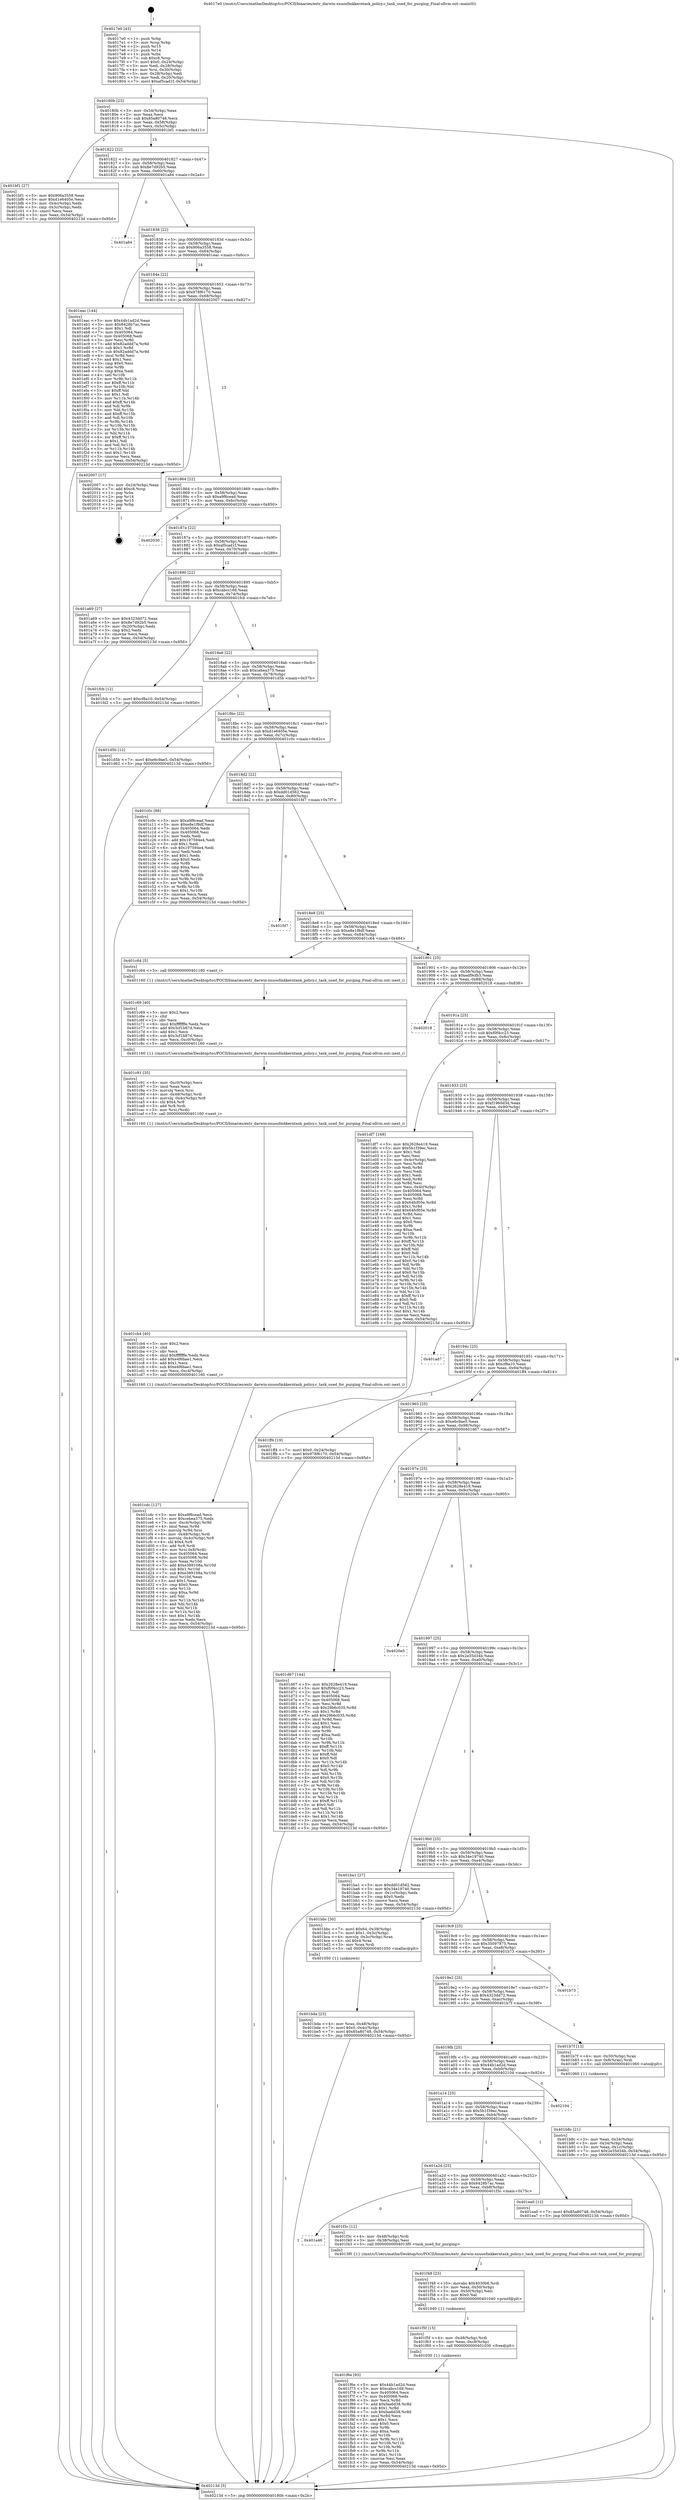 digraph "0x4017e0" {
  label = "0x4017e0 (/mnt/c/Users/mathe/Desktop/tcc/POCII/binaries/extr_darwin-xnuosfmkkerntask_policy.c_task_used_for_purging_Final-ollvm.out::main(0))"
  labelloc = "t"
  node[shape=record]

  Entry [label="",width=0.3,height=0.3,shape=circle,fillcolor=black,style=filled]
  "0x40180b" [label="{
     0x40180b [23]\l
     | [instrs]\l
     &nbsp;&nbsp;0x40180b \<+3\>: mov -0x54(%rbp),%eax\l
     &nbsp;&nbsp;0x40180e \<+2\>: mov %eax,%ecx\l
     &nbsp;&nbsp;0x401810 \<+6\>: sub $0x85a80748,%ecx\l
     &nbsp;&nbsp;0x401816 \<+3\>: mov %eax,-0x58(%rbp)\l
     &nbsp;&nbsp;0x401819 \<+3\>: mov %ecx,-0x5c(%rbp)\l
     &nbsp;&nbsp;0x40181c \<+6\>: je 0000000000401bf1 \<main+0x411\>\l
  }"]
  "0x401bf1" [label="{
     0x401bf1 [27]\l
     | [instrs]\l
     &nbsp;&nbsp;0x401bf1 \<+5\>: mov $0x906a3558,%eax\l
     &nbsp;&nbsp;0x401bf6 \<+5\>: mov $0xd1e6405e,%ecx\l
     &nbsp;&nbsp;0x401bfb \<+3\>: mov -0x4c(%rbp),%edx\l
     &nbsp;&nbsp;0x401bfe \<+3\>: cmp -0x3c(%rbp),%edx\l
     &nbsp;&nbsp;0x401c01 \<+3\>: cmovl %ecx,%eax\l
     &nbsp;&nbsp;0x401c04 \<+3\>: mov %eax,-0x54(%rbp)\l
     &nbsp;&nbsp;0x401c07 \<+5\>: jmp 000000000040213d \<main+0x95d\>\l
  }"]
  "0x401822" [label="{
     0x401822 [22]\l
     | [instrs]\l
     &nbsp;&nbsp;0x401822 \<+5\>: jmp 0000000000401827 \<main+0x47\>\l
     &nbsp;&nbsp;0x401827 \<+3\>: mov -0x58(%rbp),%eax\l
     &nbsp;&nbsp;0x40182a \<+5\>: sub $0x8e7d92b5,%eax\l
     &nbsp;&nbsp;0x40182f \<+3\>: mov %eax,-0x60(%rbp)\l
     &nbsp;&nbsp;0x401832 \<+6\>: je 0000000000401a84 \<main+0x2a4\>\l
  }"]
  Exit [label="",width=0.3,height=0.3,shape=circle,fillcolor=black,style=filled,peripheries=2]
  "0x401a84" [label="{
     0x401a84\l
  }", style=dashed]
  "0x401838" [label="{
     0x401838 [22]\l
     | [instrs]\l
     &nbsp;&nbsp;0x401838 \<+5\>: jmp 000000000040183d \<main+0x5d\>\l
     &nbsp;&nbsp;0x40183d \<+3\>: mov -0x58(%rbp),%eax\l
     &nbsp;&nbsp;0x401840 \<+5\>: sub $0x906a3558,%eax\l
     &nbsp;&nbsp;0x401845 \<+3\>: mov %eax,-0x64(%rbp)\l
     &nbsp;&nbsp;0x401848 \<+6\>: je 0000000000401eac \<main+0x6cc\>\l
  }"]
  "0x401f6e" [label="{
     0x401f6e [93]\l
     | [instrs]\l
     &nbsp;&nbsp;0x401f6e \<+5\>: mov $0x44b1ad2d,%eax\l
     &nbsp;&nbsp;0x401f73 \<+5\>: mov $0xcabcc168,%esi\l
     &nbsp;&nbsp;0x401f78 \<+7\>: mov 0x405064,%ecx\l
     &nbsp;&nbsp;0x401f7f \<+7\>: mov 0x405068,%edx\l
     &nbsp;&nbsp;0x401f86 \<+3\>: mov %ecx,%r8d\l
     &nbsp;&nbsp;0x401f89 \<+7\>: add $0xfaa6d38,%r8d\l
     &nbsp;&nbsp;0x401f90 \<+4\>: sub $0x1,%r8d\l
     &nbsp;&nbsp;0x401f94 \<+7\>: sub $0xfaa6d38,%r8d\l
     &nbsp;&nbsp;0x401f9b \<+4\>: imul %r8d,%ecx\l
     &nbsp;&nbsp;0x401f9f \<+3\>: and $0x1,%ecx\l
     &nbsp;&nbsp;0x401fa2 \<+3\>: cmp $0x0,%ecx\l
     &nbsp;&nbsp;0x401fa5 \<+4\>: sete %r9b\l
     &nbsp;&nbsp;0x401fa9 \<+3\>: cmp $0xa,%edx\l
     &nbsp;&nbsp;0x401fac \<+4\>: setl %r10b\l
     &nbsp;&nbsp;0x401fb0 \<+3\>: mov %r9b,%r11b\l
     &nbsp;&nbsp;0x401fb3 \<+3\>: and %r10b,%r11b\l
     &nbsp;&nbsp;0x401fb6 \<+3\>: xor %r10b,%r9b\l
     &nbsp;&nbsp;0x401fb9 \<+3\>: or %r9b,%r11b\l
     &nbsp;&nbsp;0x401fbc \<+4\>: test $0x1,%r11b\l
     &nbsp;&nbsp;0x401fc0 \<+3\>: cmovne %esi,%eax\l
     &nbsp;&nbsp;0x401fc3 \<+3\>: mov %eax,-0x54(%rbp)\l
     &nbsp;&nbsp;0x401fc6 \<+5\>: jmp 000000000040213d \<main+0x95d\>\l
  }"]
  "0x401eac" [label="{
     0x401eac [144]\l
     | [instrs]\l
     &nbsp;&nbsp;0x401eac \<+5\>: mov $0x44b1ad2d,%eax\l
     &nbsp;&nbsp;0x401eb1 \<+5\>: mov $0x6428b7ac,%ecx\l
     &nbsp;&nbsp;0x401eb6 \<+2\>: mov $0x1,%dl\l
     &nbsp;&nbsp;0x401eb8 \<+7\>: mov 0x405064,%esi\l
     &nbsp;&nbsp;0x401ebf \<+7\>: mov 0x405068,%edi\l
     &nbsp;&nbsp;0x401ec6 \<+3\>: mov %esi,%r8d\l
     &nbsp;&nbsp;0x401ec9 \<+7\>: add $0x82addd7a,%r8d\l
     &nbsp;&nbsp;0x401ed0 \<+4\>: sub $0x1,%r8d\l
     &nbsp;&nbsp;0x401ed4 \<+7\>: sub $0x82addd7a,%r8d\l
     &nbsp;&nbsp;0x401edb \<+4\>: imul %r8d,%esi\l
     &nbsp;&nbsp;0x401edf \<+3\>: and $0x1,%esi\l
     &nbsp;&nbsp;0x401ee2 \<+3\>: cmp $0x0,%esi\l
     &nbsp;&nbsp;0x401ee5 \<+4\>: sete %r9b\l
     &nbsp;&nbsp;0x401ee9 \<+3\>: cmp $0xa,%edi\l
     &nbsp;&nbsp;0x401eec \<+4\>: setl %r10b\l
     &nbsp;&nbsp;0x401ef0 \<+3\>: mov %r9b,%r11b\l
     &nbsp;&nbsp;0x401ef3 \<+4\>: xor $0xff,%r11b\l
     &nbsp;&nbsp;0x401ef7 \<+3\>: mov %r10b,%bl\l
     &nbsp;&nbsp;0x401efa \<+3\>: xor $0xff,%bl\l
     &nbsp;&nbsp;0x401efd \<+3\>: xor $0x1,%dl\l
     &nbsp;&nbsp;0x401f00 \<+3\>: mov %r11b,%r14b\l
     &nbsp;&nbsp;0x401f03 \<+4\>: and $0xff,%r14b\l
     &nbsp;&nbsp;0x401f07 \<+3\>: and %dl,%r9b\l
     &nbsp;&nbsp;0x401f0a \<+3\>: mov %bl,%r15b\l
     &nbsp;&nbsp;0x401f0d \<+4\>: and $0xff,%r15b\l
     &nbsp;&nbsp;0x401f11 \<+3\>: and %dl,%r10b\l
     &nbsp;&nbsp;0x401f14 \<+3\>: or %r9b,%r14b\l
     &nbsp;&nbsp;0x401f17 \<+3\>: or %r10b,%r15b\l
     &nbsp;&nbsp;0x401f1a \<+3\>: xor %r15b,%r14b\l
     &nbsp;&nbsp;0x401f1d \<+3\>: or %bl,%r11b\l
     &nbsp;&nbsp;0x401f20 \<+4\>: xor $0xff,%r11b\l
     &nbsp;&nbsp;0x401f24 \<+3\>: or $0x1,%dl\l
     &nbsp;&nbsp;0x401f27 \<+3\>: and %dl,%r11b\l
     &nbsp;&nbsp;0x401f2a \<+3\>: or %r11b,%r14b\l
     &nbsp;&nbsp;0x401f2d \<+4\>: test $0x1,%r14b\l
     &nbsp;&nbsp;0x401f31 \<+3\>: cmovne %ecx,%eax\l
     &nbsp;&nbsp;0x401f34 \<+3\>: mov %eax,-0x54(%rbp)\l
     &nbsp;&nbsp;0x401f37 \<+5\>: jmp 000000000040213d \<main+0x95d\>\l
  }"]
  "0x40184e" [label="{
     0x40184e [22]\l
     | [instrs]\l
     &nbsp;&nbsp;0x40184e \<+5\>: jmp 0000000000401853 \<main+0x73\>\l
     &nbsp;&nbsp;0x401853 \<+3\>: mov -0x58(%rbp),%eax\l
     &nbsp;&nbsp;0x401856 \<+5\>: sub $0x978f6170,%eax\l
     &nbsp;&nbsp;0x40185b \<+3\>: mov %eax,-0x68(%rbp)\l
     &nbsp;&nbsp;0x40185e \<+6\>: je 0000000000402007 \<main+0x827\>\l
  }"]
  "0x401f5f" [label="{
     0x401f5f [15]\l
     | [instrs]\l
     &nbsp;&nbsp;0x401f5f \<+4\>: mov -0x48(%rbp),%rdi\l
     &nbsp;&nbsp;0x401f63 \<+6\>: mov %eax,-0xc8(%rbp)\l
     &nbsp;&nbsp;0x401f69 \<+5\>: call 0000000000401030 \<free@plt\>\l
     | [calls]\l
     &nbsp;&nbsp;0x401030 \{1\} (unknown)\l
  }"]
  "0x402007" [label="{
     0x402007 [17]\l
     | [instrs]\l
     &nbsp;&nbsp;0x402007 \<+3\>: mov -0x24(%rbp),%eax\l
     &nbsp;&nbsp;0x40200a \<+7\>: add $0xc8,%rsp\l
     &nbsp;&nbsp;0x402011 \<+1\>: pop %rbx\l
     &nbsp;&nbsp;0x402012 \<+2\>: pop %r14\l
     &nbsp;&nbsp;0x402014 \<+2\>: pop %r15\l
     &nbsp;&nbsp;0x402016 \<+1\>: pop %rbp\l
     &nbsp;&nbsp;0x402017 \<+1\>: ret\l
  }"]
  "0x401864" [label="{
     0x401864 [22]\l
     | [instrs]\l
     &nbsp;&nbsp;0x401864 \<+5\>: jmp 0000000000401869 \<main+0x89\>\l
     &nbsp;&nbsp;0x401869 \<+3\>: mov -0x58(%rbp),%eax\l
     &nbsp;&nbsp;0x40186c \<+5\>: sub $0xa9f6cead,%eax\l
     &nbsp;&nbsp;0x401871 \<+3\>: mov %eax,-0x6c(%rbp)\l
     &nbsp;&nbsp;0x401874 \<+6\>: je 0000000000402030 \<main+0x850\>\l
  }"]
  "0x401f48" [label="{
     0x401f48 [23]\l
     | [instrs]\l
     &nbsp;&nbsp;0x401f48 \<+10\>: movabs $0x4030b6,%rdi\l
     &nbsp;&nbsp;0x401f52 \<+3\>: mov %eax,-0x50(%rbp)\l
     &nbsp;&nbsp;0x401f55 \<+3\>: mov -0x50(%rbp),%esi\l
     &nbsp;&nbsp;0x401f58 \<+2\>: mov $0x0,%al\l
     &nbsp;&nbsp;0x401f5a \<+5\>: call 0000000000401040 \<printf@plt\>\l
     | [calls]\l
     &nbsp;&nbsp;0x401040 \{1\} (unknown)\l
  }"]
  "0x402030" [label="{
     0x402030\l
  }", style=dashed]
  "0x40187a" [label="{
     0x40187a [22]\l
     | [instrs]\l
     &nbsp;&nbsp;0x40187a \<+5\>: jmp 000000000040187f \<main+0x9f\>\l
     &nbsp;&nbsp;0x40187f \<+3\>: mov -0x58(%rbp),%eax\l
     &nbsp;&nbsp;0x401882 \<+5\>: sub $0xaf5cad1f,%eax\l
     &nbsp;&nbsp;0x401887 \<+3\>: mov %eax,-0x70(%rbp)\l
     &nbsp;&nbsp;0x40188a \<+6\>: je 0000000000401a69 \<main+0x289\>\l
  }"]
  "0x401a46" [label="{
     0x401a46\l
  }", style=dashed]
  "0x401a69" [label="{
     0x401a69 [27]\l
     | [instrs]\l
     &nbsp;&nbsp;0x401a69 \<+5\>: mov $0x4323dd72,%eax\l
     &nbsp;&nbsp;0x401a6e \<+5\>: mov $0x8e7d92b5,%ecx\l
     &nbsp;&nbsp;0x401a73 \<+3\>: mov -0x20(%rbp),%edx\l
     &nbsp;&nbsp;0x401a76 \<+3\>: cmp $0x2,%edx\l
     &nbsp;&nbsp;0x401a79 \<+3\>: cmovne %ecx,%eax\l
     &nbsp;&nbsp;0x401a7c \<+3\>: mov %eax,-0x54(%rbp)\l
     &nbsp;&nbsp;0x401a7f \<+5\>: jmp 000000000040213d \<main+0x95d\>\l
  }"]
  "0x401890" [label="{
     0x401890 [22]\l
     | [instrs]\l
     &nbsp;&nbsp;0x401890 \<+5\>: jmp 0000000000401895 \<main+0xb5\>\l
     &nbsp;&nbsp;0x401895 \<+3\>: mov -0x58(%rbp),%eax\l
     &nbsp;&nbsp;0x401898 \<+5\>: sub $0xcabcc168,%eax\l
     &nbsp;&nbsp;0x40189d \<+3\>: mov %eax,-0x74(%rbp)\l
     &nbsp;&nbsp;0x4018a0 \<+6\>: je 0000000000401fcb \<main+0x7eb\>\l
  }"]
  "0x40213d" [label="{
     0x40213d [5]\l
     | [instrs]\l
     &nbsp;&nbsp;0x40213d \<+5\>: jmp 000000000040180b \<main+0x2b\>\l
  }"]
  "0x4017e0" [label="{
     0x4017e0 [43]\l
     | [instrs]\l
     &nbsp;&nbsp;0x4017e0 \<+1\>: push %rbp\l
     &nbsp;&nbsp;0x4017e1 \<+3\>: mov %rsp,%rbp\l
     &nbsp;&nbsp;0x4017e4 \<+2\>: push %r15\l
     &nbsp;&nbsp;0x4017e6 \<+2\>: push %r14\l
     &nbsp;&nbsp;0x4017e8 \<+1\>: push %rbx\l
     &nbsp;&nbsp;0x4017e9 \<+7\>: sub $0xc8,%rsp\l
     &nbsp;&nbsp;0x4017f0 \<+7\>: movl $0x0,-0x24(%rbp)\l
     &nbsp;&nbsp;0x4017f7 \<+3\>: mov %edi,-0x28(%rbp)\l
     &nbsp;&nbsp;0x4017fa \<+4\>: mov %rsi,-0x30(%rbp)\l
     &nbsp;&nbsp;0x4017fe \<+3\>: mov -0x28(%rbp),%edi\l
     &nbsp;&nbsp;0x401801 \<+3\>: mov %edi,-0x20(%rbp)\l
     &nbsp;&nbsp;0x401804 \<+7\>: movl $0xaf5cad1f,-0x54(%rbp)\l
  }"]
  "0x401f3c" [label="{
     0x401f3c [12]\l
     | [instrs]\l
     &nbsp;&nbsp;0x401f3c \<+4\>: mov -0x48(%rbp),%rdi\l
     &nbsp;&nbsp;0x401f40 \<+3\>: mov -0x38(%rbp),%esi\l
     &nbsp;&nbsp;0x401f43 \<+5\>: call 00000000004013f0 \<task_used_for_purging\>\l
     | [calls]\l
     &nbsp;&nbsp;0x4013f0 \{1\} (/mnt/c/Users/mathe/Desktop/tcc/POCII/binaries/extr_darwin-xnuosfmkkerntask_policy.c_task_used_for_purging_Final-ollvm.out::task_used_for_purging)\l
  }"]
  "0x401fcb" [label="{
     0x401fcb [12]\l
     | [instrs]\l
     &nbsp;&nbsp;0x401fcb \<+7\>: movl $0xcf8a10,-0x54(%rbp)\l
     &nbsp;&nbsp;0x401fd2 \<+5\>: jmp 000000000040213d \<main+0x95d\>\l
  }"]
  "0x4018a6" [label="{
     0x4018a6 [22]\l
     | [instrs]\l
     &nbsp;&nbsp;0x4018a6 \<+5\>: jmp 00000000004018ab \<main+0xcb\>\l
     &nbsp;&nbsp;0x4018ab \<+3\>: mov -0x58(%rbp),%eax\l
     &nbsp;&nbsp;0x4018ae \<+5\>: sub $0xcebea375,%eax\l
     &nbsp;&nbsp;0x4018b3 \<+3\>: mov %eax,-0x78(%rbp)\l
     &nbsp;&nbsp;0x4018b6 \<+6\>: je 0000000000401d5b \<main+0x57b\>\l
  }"]
  "0x401a2d" [label="{
     0x401a2d [25]\l
     | [instrs]\l
     &nbsp;&nbsp;0x401a2d \<+5\>: jmp 0000000000401a32 \<main+0x252\>\l
     &nbsp;&nbsp;0x401a32 \<+3\>: mov -0x58(%rbp),%eax\l
     &nbsp;&nbsp;0x401a35 \<+5\>: sub $0x6428b7ac,%eax\l
     &nbsp;&nbsp;0x401a3a \<+6\>: mov %eax,-0xb8(%rbp)\l
     &nbsp;&nbsp;0x401a40 \<+6\>: je 0000000000401f3c \<main+0x75c\>\l
  }"]
  "0x401d5b" [label="{
     0x401d5b [12]\l
     | [instrs]\l
     &nbsp;&nbsp;0x401d5b \<+7\>: movl $0xe6c9ae5,-0x54(%rbp)\l
     &nbsp;&nbsp;0x401d62 \<+5\>: jmp 000000000040213d \<main+0x95d\>\l
  }"]
  "0x4018bc" [label="{
     0x4018bc [22]\l
     | [instrs]\l
     &nbsp;&nbsp;0x4018bc \<+5\>: jmp 00000000004018c1 \<main+0xe1\>\l
     &nbsp;&nbsp;0x4018c1 \<+3\>: mov -0x58(%rbp),%eax\l
     &nbsp;&nbsp;0x4018c4 \<+5\>: sub $0xd1e6405e,%eax\l
     &nbsp;&nbsp;0x4018c9 \<+3\>: mov %eax,-0x7c(%rbp)\l
     &nbsp;&nbsp;0x4018cc \<+6\>: je 0000000000401c0c \<main+0x42c\>\l
  }"]
  "0x401ea0" [label="{
     0x401ea0 [12]\l
     | [instrs]\l
     &nbsp;&nbsp;0x401ea0 \<+7\>: movl $0x85a80748,-0x54(%rbp)\l
     &nbsp;&nbsp;0x401ea7 \<+5\>: jmp 000000000040213d \<main+0x95d\>\l
  }"]
  "0x401c0c" [label="{
     0x401c0c [88]\l
     | [instrs]\l
     &nbsp;&nbsp;0x401c0c \<+5\>: mov $0xa9f6cead,%eax\l
     &nbsp;&nbsp;0x401c11 \<+5\>: mov $0xe8e1f8df,%ecx\l
     &nbsp;&nbsp;0x401c16 \<+7\>: mov 0x405064,%edx\l
     &nbsp;&nbsp;0x401c1d \<+7\>: mov 0x405068,%esi\l
     &nbsp;&nbsp;0x401c24 \<+2\>: mov %edx,%edi\l
     &nbsp;&nbsp;0x401c26 \<+6\>: add $0x197594e4,%edi\l
     &nbsp;&nbsp;0x401c2c \<+3\>: sub $0x1,%edi\l
     &nbsp;&nbsp;0x401c2f \<+6\>: sub $0x197594e4,%edi\l
     &nbsp;&nbsp;0x401c35 \<+3\>: imul %edi,%edx\l
     &nbsp;&nbsp;0x401c38 \<+3\>: and $0x1,%edx\l
     &nbsp;&nbsp;0x401c3b \<+3\>: cmp $0x0,%edx\l
     &nbsp;&nbsp;0x401c3e \<+4\>: sete %r8b\l
     &nbsp;&nbsp;0x401c42 \<+3\>: cmp $0xa,%esi\l
     &nbsp;&nbsp;0x401c45 \<+4\>: setl %r9b\l
     &nbsp;&nbsp;0x401c49 \<+3\>: mov %r8b,%r10b\l
     &nbsp;&nbsp;0x401c4c \<+3\>: and %r9b,%r10b\l
     &nbsp;&nbsp;0x401c4f \<+3\>: xor %r9b,%r8b\l
     &nbsp;&nbsp;0x401c52 \<+3\>: or %r8b,%r10b\l
     &nbsp;&nbsp;0x401c55 \<+4\>: test $0x1,%r10b\l
     &nbsp;&nbsp;0x401c59 \<+3\>: cmovne %ecx,%eax\l
     &nbsp;&nbsp;0x401c5c \<+3\>: mov %eax,-0x54(%rbp)\l
     &nbsp;&nbsp;0x401c5f \<+5\>: jmp 000000000040213d \<main+0x95d\>\l
  }"]
  "0x4018d2" [label="{
     0x4018d2 [22]\l
     | [instrs]\l
     &nbsp;&nbsp;0x4018d2 \<+5\>: jmp 00000000004018d7 \<main+0xf7\>\l
     &nbsp;&nbsp;0x4018d7 \<+3\>: mov -0x58(%rbp),%eax\l
     &nbsp;&nbsp;0x4018da \<+5\>: sub $0xdd01d562,%eax\l
     &nbsp;&nbsp;0x4018df \<+3\>: mov %eax,-0x80(%rbp)\l
     &nbsp;&nbsp;0x4018e2 \<+6\>: je 0000000000401fd7 \<main+0x7f7\>\l
  }"]
  "0x401a14" [label="{
     0x401a14 [25]\l
     | [instrs]\l
     &nbsp;&nbsp;0x401a14 \<+5\>: jmp 0000000000401a19 \<main+0x239\>\l
     &nbsp;&nbsp;0x401a19 \<+3\>: mov -0x58(%rbp),%eax\l
     &nbsp;&nbsp;0x401a1c \<+5\>: sub $0x5b1f39ec,%eax\l
     &nbsp;&nbsp;0x401a21 \<+6\>: mov %eax,-0xb4(%rbp)\l
     &nbsp;&nbsp;0x401a27 \<+6\>: je 0000000000401ea0 \<main+0x6c0\>\l
  }"]
  "0x401fd7" [label="{
     0x401fd7\l
  }", style=dashed]
  "0x4018e8" [label="{
     0x4018e8 [25]\l
     | [instrs]\l
     &nbsp;&nbsp;0x4018e8 \<+5\>: jmp 00000000004018ed \<main+0x10d\>\l
     &nbsp;&nbsp;0x4018ed \<+3\>: mov -0x58(%rbp),%eax\l
     &nbsp;&nbsp;0x4018f0 \<+5\>: sub $0xe8e1f8df,%eax\l
     &nbsp;&nbsp;0x4018f5 \<+6\>: mov %eax,-0x84(%rbp)\l
     &nbsp;&nbsp;0x4018fb \<+6\>: je 0000000000401c64 \<main+0x484\>\l
  }"]
  "0x402104" [label="{
     0x402104\l
  }", style=dashed]
  "0x401c64" [label="{
     0x401c64 [5]\l
     | [instrs]\l
     &nbsp;&nbsp;0x401c64 \<+5\>: call 0000000000401160 \<next_i\>\l
     | [calls]\l
     &nbsp;&nbsp;0x401160 \{1\} (/mnt/c/Users/mathe/Desktop/tcc/POCII/binaries/extr_darwin-xnuosfmkkerntask_policy.c_task_used_for_purging_Final-ollvm.out::next_i)\l
  }"]
  "0x401901" [label="{
     0x401901 [25]\l
     | [instrs]\l
     &nbsp;&nbsp;0x401901 \<+5\>: jmp 0000000000401906 \<main+0x126\>\l
     &nbsp;&nbsp;0x401906 \<+3\>: mov -0x58(%rbp),%eax\l
     &nbsp;&nbsp;0x401909 \<+5\>: sub $0xedf9cfb3,%eax\l
     &nbsp;&nbsp;0x40190e \<+6\>: mov %eax,-0x88(%rbp)\l
     &nbsp;&nbsp;0x401914 \<+6\>: je 0000000000402018 \<main+0x838\>\l
  }"]
  "0x401cdc" [label="{
     0x401cdc [127]\l
     | [instrs]\l
     &nbsp;&nbsp;0x401cdc \<+5\>: mov $0xa9f6cead,%ecx\l
     &nbsp;&nbsp;0x401ce1 \<+5\>: mov $0xcebea375,%edx\l
     &nbsp;&nbsp;0x401ce6 \<+7\>: mov -0xc4(%rbp),%r9d\l
     &nbsp;&nbsp;0x401ced \<+4\>: imul %eax,%r9d\l
     &nbsp;&nbsp;0x401cf1 \<+3\>: movslq %r9d,%rsi\l
     &nbsp;&nbsp;0x401cf4 \<+4\>: mov -0x48(%rbp),%rdi\l
     &nbsp;&nbsp;0x401cf8 \<+4\>: movslq -0x4c(%rbp),%r8\l
     &nbsp;&nbsp;0x401cfc \<+4\>: shl $0x4,%r8\l
     &nbsp;&nbsp;0x401d00 \<+3\>: add %r8,%rdi\l
     &nbsp;&nbsp;0x401d03 \<+4\>: mov %rsi,0x8(%rdi)\l
     &nbsp;&nbsp;0x401d07 \<+7\>: mov 0x405064,%eax\l
     &nbsp;&nbsp;0x401d0e \<+8\>: mov 0x405068,%r9d\l
     &nbsp;&nbsp;0x401d16 \<+3\>: mov %eax,%r10d\l
     &nbsp;&nbsp;0x401d19 \<+7\>: add $0xe389108a,%r10d\l
     &nbsp;&nbsp;0x401d20 \<+4\>: sub $0x1,%r10d\l
     &nbsp;&nbsp;0x401d24 \<+7\>: sub $0xe389108a,%r10d\l
     &nbsp;&nbsp;0x401d2b \<+4\>: imul %r10d,%eax\l
     &nbsp;&nbsp;0x401d2f \<+3\>: and $0x1,%eax\l
     &nbsp;&nbsp;0x401d32 \<+3\>: cmp $0x0,%eax\l
     &nbsp;&nbsp;0x401d35 \<+4\>: sete %r11b\l
     &nbsp;&nbsp;0x401d39 \<+4\>: cmp $0xa,%r9d\l
     &nbsp;&nbsp;0x401d3d \<+3\>: setl %bl\l
     &nbsp;&nbsp;0x401d40 \<+3\>: mov %r11b,%r14b\l
     &nbsp;&nbsp;0x401d43 \<+3\>: and %bl,%r14b\l
     &nbsp;&nbsp;0x401d46 \<+3\>: xor %bl,%r11b\l
     &nbsp;&nbsp;0x401d49 \<+3\>: or %r11b,%r14b\l
     &nbsp;&nbsp;0x401d4c \<+4\>: test $0x1,%r14b\l
     &nbsp;&nbsp;0x401d50 \<+3\>: cmovne %edx,%ecx\l
     &nbsp;&nbsp;0x401d53 \<+3\>: mov %ecx,-0x54(%rbp)\l
     &nbsp;&nbsp;0x401d56 \<+5\>: jmp 000000000040213d \<main+0x95d\>\l
  }"]
  "0x402018" [label="{
     0x402018\l
  }", style=dashed]
  "0x40191a" [label="{
     0x40191a [25]\l
     | [instrs]\l
     &nbsp;&nbsp;0x40191a \<+5\>: jmp 000000000040191f \<main+0x13f\>\l
     &nbsp;&nbsp;0x40191f \<+3\>: mov -0x58(%rbp),%eax\l
     &nbsp;&nbsp;0x401922 \<+5\>: sub $0xf0f4cc23,%eax\l
     &nbsp;&nbsp;0x401927 \<+6\>: mov %eax,-0x8c(%rbp)\l
     &nbsp;&nbsp;0x40192d \<+6\>: je 0000000000401df7 \<main+0x617\>\l
  }"]
  "0x401cb4" [label="{
     0x401cb4 [40]\l
     | [instrs]\l
     &nbsp;&nbsp;0x401cb4 \<+5\>: mov $0x2,%ecx\l
     &nbsp;&nbsp;0x401cb9 \<+1\>: cltd\l
     &nbsp;&nbsp;0x401cba \<+2\>: idiv %ecx\l
     &nbsp;&nbsp;0x401cbc \<+6\>: imul $0xfffffffe,%edx,%ecx\l
     &nbsp;&nbsp;0x401cc2 \<+6\>: add $0xe4f6bae1,%ecx\l
     &nbsp;&nbsp;0x401cc8 \<+3\>: add $0x1,%ecx\l
     &nbsp;&nbsp;0x401ccb \<+6\>: sub $0xe4f6bae1,%ecx\l
     &nbsp;&nbsp;0x401cd1 \<+6\>: mov %ecx,-0xc4(%rbp)\l
     &nbsp;&nbsp;0x401cd7 \<+5\>: call 0000000000401160 \<next_i\>\l
     | [calls]\l
     &nbsp;&nbsp;0x401160 \{1\} (/mnt/c/Users/mathe/Desktop/tcc/POCII/binaries/extr_darwin-xnuosfmkkerntask_policy.c_task_used_for_purging_Final-ollvm.out::next_i)\l
  }"]
  "0x401df7" [label="{
     0x401df7 [169]\l
     | [instrs]\l
     &nbsp;&nbsp;0x401df7 \<+5\>: mov $0x2628e419,%eax\l
     &nbsp;&nbsp;0x401dfc \<+5\>: mov $0x5b1f39ec,%ecx\l
     &nbsp;&nbsp;0x401e01 \<+2\>: mov $0x1,%dl\l
     &nbsp;&nbsp;0x401e03 \<+2\>: xor %esi,%esi\l
     &nbsp;&nbsp;0x401e05 \<+3\>: mov -0x4c(%rbp),%edi\l
     &nbsp;&nbsp;0x401e08 \<+3\>: mov %esi,%r8d\l
     &nbsp;&nbsp;0x401e0b \<+3\>: sub %edi,%r8d\l
     &nbsp;&nbsp;0x401e0e \<+2\>: mov %esi,%edi\l
     &nbsp;&nbsp;0x401e10 \<+3\>: sub $0x1,%edi\l
     &nbsp;&nbsp;0x401e13 \<+3\>: add %edi,%r8d\l
     &nbsp;&nbsp;0x401e16 \<+3\>: sub %r8d,%esi\l
     &nbsp;&nbsp;0x401e19 \<+3\>: mov %esi,-0x4c(%rbp)\l
     &nbsp;&nbsp;0x401e1c \<+7\>: mov 0x405064,%esi\l
     &nbsp;&nbsp;0x401e23 \<+7\>: mov 0x405068,%edi\l
     &nbsp;&nbsp;0x401e2a \<+3\>: mov %esi,%r8d\l
     &nbsp;&nbsp;0x401e2d \<+7\>: sub $0x64fcf05e,%r8d\l
     &nbsp;&nbsp;0x401e34 \<+4\>: sub $0x1,%r8d\l
     &nbsp;&nbsp;0x401e38 \<+7\>: add $0x64fcf05e,%r8d\l
     &nbsp;&nbsp;0x401e3f \<+4\>: imul %r8d,%esi\l
     &nbsp;&nbsp;0x401e43 \<+3\>: and $0x1,%esi\l
     &nbsp;&nbsp;0x401e46 \<+3\>: cmp $0x0,%esi\l
     &nbsp;&nbsp;0x401e49 \<+4\>: sete %r9b\l
     &nbsp;&nbsp;0x401e4d \<+3\>: cmp $0xa,%edi\l
     &nbsp;&nbsp;0x401e50 \<+4\>: setl %r10b\l
     &nbsp;&nbsp;0x401e54 \<+3\>: mov %r9b,%r11b\l
     &nbsp;&nbsp;0x401e57 \<+4\>: xor $0xff,%r11b\l
     &nbsp;&nbsp;0x401e5b \<+3\>: mov %r10b,%bl\l
     &nbsp;&nbsp;0x401e5e \<+3\>: xor $0xff,%bl\l
     &nbsp;&nbsp;0x401e61 \<+3\>: xor $0x0,%dl\l
     &nbsp;&nbsp;0x401e64 \<+3\>: mov %r11b,%r14b\l
     &nbsp;&nbsp;0x401e67 \<+4\>: and $0x0,%r14b\l
     &nbsp;&nbsp;0x401e6b \<+3\>: and %dl,%r9b\l
     &nbsp;&nbsp;0x401e6e \<+3\>: mov %bl,%r15b\l
     &nbsp;&nbsp;0x401e71 \<+4\>: and $0x0,%r15b\l
     &nbsp;&nbsp;0x401e75 \<+3\>: and %dl,%r10b\l
     &nbsp;&nbsp;0x401e78 \<+3\>: or %r9b,%r14b\l
     &nbsp;&nbsp;0x401e7b \<+3\>: or %r10b,%r15b\l
     &nbsp;&nbsp;0x401e7e \<+3\>: xor %r15b,%r14b\l
     &nbsp;&nbsp;0x401e81 \<+3\>: or %bl,%r11b\l
     &nbsp;&nbsp;0x401e84 \<+4\>: xor $0xff,%r11b\l
     &nbsp;&nbsp;0x401e88 \<+3\>: or $0x0,%dl\l
     &nbsp;&nbsp;0x401e8b \<+3\>: and %dl,%r11b\l
     &nbsp;&nbsp;0x401e8e \<+3\>: or %r11b,%r14b\l
     &nbsp;&nbsp;0x401e91 \<+4\>: test $0x1,%r14b\l
     &nbsp;&nbsp;0x401e95 \<+3\>: cmovne %ecx,%eax\l
     &nbsp;&nbsp;0x401e98 \<+3\>: mov %eax,-0x54(%rbp)\l
     &nbsp;&nbsp;0x401e9b \<+5\>: jmp 000000000040213d \<main+0x95d\>\l
  }"]
  "0x401933" [label="{
     0x401933 [25]\l
     | [instrs]\l
     &nbsp;&nbsp;0x401933 \<+5\>: jmp 0000000000401938 \<main+0x158\>\l
     &nbsp;&nbsp;0x401938 \<+3\>: mov -0x58(%rbp),%eax\l
     &nbsp;&nbsp;0x40193b \<+5\>: sub $0xf1960d3d,%eax\l
     &nbsp;&nbsp;0x401940 \<+6\>: mov %eax,-0x90(%rbp)\l
     &nbsp;&nbsp;0x401946 \<+6\>: je 0000000000401ad7 \<main+0x2f7\>\l
  }"]
  "0x401c91" [label="{
     0x401c91 [35]\l
     | [instrs]\l
     &nbsp;&nbsp;0x401c91 \<+6\>: mov -0xc0(%rbp),%ecx\l
     &nbsp;&nbsp;0x401c97 \<+3\>: imul %eax,%ecx\l
     &nbsp;&nbsp;0x401c9a \<+3\>: movslq %ecx,%rsi\l
     &nbsp;&nbsp;0x401c9d \<+4\>: mov -0x48(%rbp),%rdi\l
     &nbsp;&nbsp;0x401ca1 \<+4\>: movslq -0x4c(%rbp),%r8\l
     &nbsp;&nbsp;0x401ca5 \<+4\>: shl $0x4,%r8\l
     &nbsp;&nbsp;0x401ca9 \<+3\>: add %r8,%rdi\l
     &nbsp;&nbsp;0x401cac \<+3\>: mov %rsi,(%rdi)\l
     &nbsp;&nbsp;0x401caf \<+5\>: call 0000000000401160 \<next_i\>\l
     | [calls]\l
     &nbsp;&nbsp;0x401160 \{1\} (/mnt/c/Users/mathe/Desktop/tcc/POCII/binaries/extr_darwin-xnuosfmkkerntask_policy.c_task_used_for_purging_Final-ollvm.out::next_i)\l
  }"]
  "0x401ad7" [label="{
     0x401ad7\l
  }", style=dashed]
  "0x40194c" [label="{
     0x40194c [25]\l
     | [instrs]\l
     &nbsp;&nbsp;0x40194c \<+5\>: jmp 0000000000401951 \<main+0x171\>\l
     &nbsp;&nbsp;0x401951 \<+3\>: mov -0x58(%rbp),%eax\l
     &nbsp;&nbsp;0x401954 \<+5\>: sub $0xcf8a10,%eax\l
     &nbsp;&nbsp;0x401959 \<+6\>: mov %eax,-0x94(%rbp)\l
     &nbsp;&nbsp;0x40195f \<+6\>: je 0000000000401ff4 \<main+0x814\>\l
  }"]
  "0x401c69" [label="{
     0x401c69 [40]\l
     | [instrs]\l
     &nbsp;&nbsp;0x401c69 \<+5\>: mov $0x2,%ecx\l
     &nbsp;&nbsp;0x401c6e \<+1\>: cltd\l
     &nbsp;&nbsp;0x401c6f \<+2\>: idiv %ecx\l
     &nbsp;&nbsp;0x401c71 \<+6\>: imul $0xfffffffe,%edx,%ecx\l
     &nbsp;&nbsp;0x401c77 \<+6\>: add $0x3cf1b87d,%ecx\l
     &nbsp;&nbsp;0x401c7d \<+3\>: add $0x1,%ecx\l
     &nbsp;&nbsp;0x401c80 \<+6\>: sub $0x3cf1b87d,%ecx\l
     &nbsp;&nbsp;0x401c86 \<+6\>: mov %ecx,-0xc0(%rbp)\l
     &nbsp;&nbsp;0x401c8c \<+5\>: call 0000000000401160 \<next_i\>\l
     | [calls]\l
     &nbsp;&nbsp;0x401160 \{1\} (/mnt/c/Users/mathe/Desktop/tcc/POCII/binaries/extr_darwin-xnuosfmkkerntask_policy.c_task_used_for_purging_Final-ollvm.out::next_i)\l
  }"]
  "0x401ff4" [label="{
     0x401ff4 [19]\l
     | [instrs]\l
     &nbsp;&nbsp;0x401ff4 \<+7\>: movl $0x0,-0x24(%rbp)\l
     &nbsp;&nbsp;0x401ffb \<+7\>: movl $0x978f6170,-0x54(%rbp)\l
     &nbsp;&nbsp;0x402002 \<+5\>: jmp 000000000040213d \<main+0x95d\>\l
  }"]
  "0x401965" [label="{
     0x401965 [25]\l
     | [instrs]\l
     &nbsp;&nbsp;0x401965 \<+5\>: jmp 000000000040196a \<main+0x18a\>\l
     &nbsp;&nbsp;0x40196a \<+3\>: mov -0x58(%rbp),%eax\l
     &nbsp;&nbsp;0x40196d \<+5\>: sub $0xe6c9ae5,%eax\l
     &nbsp;&nbsp;0x401972 \<+6\>: mov %eax,-0x98(%rbp)\l
     &nbsp;&nbsp;0x401978 \<+6\>: je 0000000000401d67 \<main+0x587\>\l
  }"]
  "0x401bda" [label="{
     0x401bda [23]\l
     | [instrs]\l
     &nbsp;&nbsp;0x401bda \<+4\>: mov %rax,-0x48(%rbp)\l
     &nbsp;&nbsp;0x401bde \<+7\>: movl $0x0,-0x4c(%rbp)\l
     &nbsp;&nbsp;0x401be5 \<+7\>: movl $0x85a80748,-0x54(%rbp)\l
     &nbsp;&nbsp;0x401bec \<+5\>: jmp 000000000040213d \<main+0x95d\>\l
  }"]
  "0x401d67" [label="{
     0x401d67 [144]\l
     | [instrs]\l
     &nbsp;&nbsp;0x401d67 \<+5\>: mov $0x2628e419,%eax\l
     &nbsp;&nbsp;0x401d6c \<+5\>: mov $0xf0f4cc23,%ecx\l
     &nbsp;&nbsp;0x401d71 \<+2\>: mov $0x1,%dl\l
     &nbsp;&nbsp;0x401d73 \<+7\>: mov 0x405064,%esi\l
     &nbsp;&nbsp;0x401d7a \<+7\>: mov 0x405068,%edi\l
     &nbsp;&nbsp;0x401d81 \<+3\>: mov %esi,%r8d\l
     &nbsp;&nbsp;0x401d84 \<+7\>: sub $0x29b6c035,%r8d\l
     &nbsp;&nbsp;0x401d8b \<+4\>: sub $0x1,%r8d\l
     &nbsp;&nbsp;0x401d8f \<+7\>: add $0x29b6c035,%r8d\l
     &nbsp;&nbsp;0x401d96 \<+4\>: imul %r8d,%esi\l
     &nbsp;&nbsp;0x401d9a \<+3\>: and $0x1,%esi\l
     &nbsp;&nbsp;0x401d9d \<+3\>: cmp $0x0,%esi\l
     &nbsp;&nbsp;0x401da0 \<+4\>: sete %r9b\l
     &nbsp;&nbsp;0x401da4 \<+3\>: cmp $0xa,%edi\l
     &nbsp;&nbsp;0x401da7 \<+4\>: setl %r10b\l
     &nbsp;&nbsp;0x401dab \<+3\>: mov %r9b,%r11b\l
     &nbsp;&nbsp;0x401dae \<+4\>: xor $0xff,%r11b\l
     &nbsp;&nbsp;0x401db2 \<+3\>: mov %r10b,%bl\l
     &nbsp;&nbsp;0x401db5 \<+3\>: xor $0xff,%bl\l
     &nbsp;&nbsp;0x401db8 \<+3\>: xor $0x0,%dl\l
     &nbsp;&nbsp;0x401dbb \<+3\>: mov %r11b,%r14b\l
     &nbsp;&nbsp;0x401dbe \<+4\>: and $0x0,%r14b\l
     &nbsp;&nbsp;0x401dc2 \<+3\>: and %dl,%r9b\l
     &nbsp;&nbsp;0x401dc5 \<+3\>: mov %bl,%r15b\l
     &nbsp;&nbsp;0x401dc8 \<+4\>: and $0x0,%r15b\l
     &nbsp;&nbsp;0x401dcc \<+3\>: and %dl,%r10b\l
     &nbsp;&nbsp;0x401dcf \<+3\>: or %r9b,%r14b\l
     &nbsp;&nbsp;0x401dd2 \<+3\>: or %r10b,%r15b\l
     &nbsp;&nbsp;0x401dd5 \<+3\>: xor %r15b,%r14b\l
     &nbsp;&nbsp;0x401dd8 \<+3\>: or %bl,%r11b\l
     &nbsp;&nbsp;0x401ddb \<+4\>: xor $0xff,%r11b\l
     &nbsp;&nbsp;0x401ddf \<+3\>: or $0x0,%dl\l
     &nbsp;&nbsp;0x401de2 \<+3\>: and %dl,%r11b\l
     &nbsp;&nbsp;0x401de5 \<+3\>: or %r11b,%r14b\l
     &nbsp;&nbsp;0x401de8 \<+4\>: test $0x1,%r14b\l
     &nbsp;&nbsp;0x401dec \<+3\>: cmovne %ecx,%eax\l
     &nbsp;&nbsp;0x401def \<+3\>: mov %eax,-0x54(%rbp)\l
     &nbsp;&nbsp;0x401df2 \<+5\>: jmp 000000000040213d \<main+0x95d\>\l
  }"]
  "0x40197e" [label="{
     0x40197e [25]\l
     | [instrs]\l
     &nbsp;&nbsp;0x40197e \<+5\>: jmp 0000000000401983 \<main+0x1a3\>\l
     &nbsp;&nbsp;0x401983 \<+3\>: mov -0x58(%rbp),%eax\l
     &nbsp;&nbsp;0x401986 \<+5\>: sub $0x2628e419,%eax\l
     &nbsp;&nbsp;0x40198b \<+6\>: mov %eax,-0x9c(%rbp)\l
     &nbsp;&nbsp;0x401991 \<+6\>: je 00000000004020e5 \<main+0x905\>\l
  }"]
  "0x401b8c" [label="{
     0x401b8c [21]\l
     | [instrs]\l
     &nbsp;&nbsp;0x401b8c \<+3\>: mov %eax,-0x34(%rbp)\l
     &nbsp;&nbsp;0x401b8f \<+3\>: mov -0x34(%rbp),%eax\l
     &nbsp;&nbsp;0x401b92 \<+3\>: mov %eax,-0x1c(%rbp)\l
     &nbsp;&nbsp;0x401b95 \<+7\>: movl $0x2e35d34b,-0x54(%rbp)\l
     &nbsp;&nbsp;0x401b9c \<+5\>: jmp 000000000040213d \<main+0x95d\>\l
  }"]
  "0x4020e5" [label="{
     0x4020e5\l
  }", style=dashed]
  "0x401997" [label="{
     0x401997 [25]\l
     | [instrs]\l
     &nbsp;&nbsp;0x401997 \<+5\>: jmp 000000000040199c \<main+0x1bc\>\l
     &nbsp;&nbsp;0x40199c \<+3\>: mov -0x58(%rbp),%eax\l
     &nbsp;&nbsp;0x40199f \<+5\>: sub $0x2e35d34b,%eax\l
     &nbsp;&nbsp;0x4019a4 \<+6\>: mov %eax,-0xa0(%rbp)\l
     &nbsp;&nbsp;0x4019aa \<+6\>: je 0000000000401ba1 \<main+0x3c1\>\l
  }"]
  "0x4019fb" [label="{
     0x4019fb [25]\l
     | [instrs]\l
     &nbsp;&nbsp;0x4019fb \<+5\>: jmp 0000000000401a00 \<main+0x220\>\l
     &nbsp;&nbsp;0x401a00 \<+3\>: mov -0x58(%rbp),%eax\l
     &nbsp;&nbsp;0x401a03 \<+5\>: sub $0x44b1ad2d,%eax\l
     &nbsp;&nbsp;0x401a08 \<+6\>: mov %eax,-0xb0(%rbp)\l
     &nbsp;&nbsp;0x401a0e \<+6\>: je 0000000000402104 \<main+0x924\>\l
  }"]
  "0x401ba1" [label="{
     0x401ba1 [27]\l
     | [instrs]\l
     &nbsp;&nbsp;0x401ba1 \<+5\>: mov $0xdd01d562,%eax\l
     &nbsp;&nbsp;0x401ba6 \<+5\>: mov $0x34e19740,%ecx\l
     &nbsp;&nbsp;0x401bab \<+3\>: mov -0x1c(%rbp),%edx\l
     &nbsp;&nbsp;0x401bae \<+3\>: cmp $0x0,%edx\l
     &nbsp;&nbsp;0x401bb1 \<+3\>: cmove %ecx,%eax\l
     &nbsp;&nbsp;0x401bb4 \<+3\>: mov %eax,-0x54(%rbp)\l
     &nbsp;&nbsp;0x401bb7 \<+5\>: jmp 000000000040213d \<main+0x95d\>\l
  }"]
  "0x4019b0" [label="{
     0x4019b0 [25]\l
     | [instrs]\l
     &nbsp;&nbsp;0x4019b0 \<+5\>: jmp 00000000004019b5 \<main+0x1d5\>\l
     &nbsp;&nbsp;0x4019b5 \<+3\>: mov -0x58(%rbp),%eax\l
     &nbsp;&nbsp;0x4019b8 \<+5\>: sub $0x34e19740,%eax\l
     &nbsp;&nbsp;0x4019bd \<+6\>: mov %eax,-0xa4(%rbp)\l
     &nbsp;&nbsp;0x4019c3 \<+6\>: je 0000000000401bbc \<main+0x3dc\>\l
  }"]
  "0x401b7f" [label="{
     0x401b7f [13]\l
     | [instrs]\l
     &nbsp;&nbsp;0x401b7f \<+4\>: mov -0x30(%rbp),%rax\l
     &nbsp;&nbsp;0x401b83 \<+4\>: mov 0x8(%rax),%rdi\l
     &nbsp;&nbsp;0x401b87 \<+5\>: call 0000000000401060 \<atoi@plt\>\l
     | [calls]\l
     &nbsp;&nbsp;0x401060 \{1\} (unknown)\l
  }"]
  "0x401bbc" [label="{
     0x401bbc [30]\l
     | [instrs]\l
     &nbsp;&nbsp;0x401bbc \<+7\>: movl $0x64,-0x38(%rbp)\l
     &nbsp;&nbsp;0x401bc3 \<+7\>: movl $0x1,-0x3c(%rbp)\l
     &nbsp;&nbsp;0x401bca \<+4\>: movslq -0x3c(%rbp),%rax\l
     &nbsp;&nbsp;0x401bce \<+4\>: shl $0x4,%rax\l
     &nbsp;&nbsp;0x401bd2 \<+3\>: mov %rax,%rdi\l
     &nbsp;&nbsp;0x401bd5 \<+5\>: call 0000000000401050 \<malloc@plt\>\l
     | [calls]\l
     &nbsp;&nbsp;0x401050 \{1\} (unknown)\l
  }"]
  "0x4019c9" [label="{
     0x4019c9 [25]\l
     | [instrs]\l
     &nbsp;&nbsp;0x4019c9 \<+5\>: jmp 00000000004019ce \<main+0x1ee\>\l
     &nbsp;&nbsp;0x4019ce \<+3\>: mov -0x58(%rbp),%eax\l
     &nbsp;&nbsp;0x4019d1 \<+5\>: sub $0x35097875,%eax\l
     &nbsp;&nbsp;0x4019d6 \<+6\>: mov %eax,-0xa8(%rbp)\l
     &nbsp;&nbsp;0x4019dc \<+6\>: je 0000000000401b73 \<main+0x393\>\l
  }"]
  "0x4019e2" [label="{
     0x4019e2 [25]\l
     | [instrs]\l
     &nbsp;&nbsp;0x4019e2 \<+5\>: jmp 00000000004019e7 \<main+0x207\>\l
     &nbsp;&nbsp;0x4019e7 \<+3\>: mov -0x58(%rbp),%eax\l
     &nbsp;&nbsp;0x4019ea \<+5\>: sub $0x4323dd72,%eax\l
     &nbsp;&nbsp;0x4019ef \<+6\>: mov %eax,-0xac(%rbp)\l
     &nbsp;&nbsp;0x4019f5 \<+6\>: je 0000000000401b7f \<main+0x39f\>\l
  }"]
  "0x401b73" [label="{
     0x401b73\l
  }", style=dashed]
  Entry -> "0x4017e0" [label=" 1"]
  "0x40180b" -> "0x401bf1" [label=" 2"]
  "0x40180b" -> "0x401822" [label=" 15"]
  "0x402007" -> Exit [label=" 1"]
  "0x401822" -> "0x401a84" [label=" 0"]
  "0x401822" -> "0x401838" [label=" 15"]
  "0x401ff4" -> "0x40213d" [label=" 1"]
  "0x401838" -> "0x401eac" [label=" 1"]
  "0x401838" -> "0x40184e" [label=" 14"]
  "0x401fcb" -> "0x40213d" [label=" 1"]
  "0x40184e" -> "0x402007" [label=" 1"]
  "0x40184e" -> "0x401864" [label=" 13"]
  "0x401f6e" -> "0x40213d" [label=" 1"]
  "0x401864" -> "0x402030" [label=" 0"]
  "0x401864" -> "0x40187a" [label=" 13"]
  "0x401f5f" -> "0x401f6e" [label=" 1"]
  "0x40187a" -> "0x401a69" [label=" 1"]
  "0x40187a" -> "0x401890" [label=" 12"]
  "0x401a69" -> "0x40213d" [label=" 1"]
  "0x4017e0" -> "0x40180b" [label=" 1"]
  "0x40213d" -> "0x40180b" [label=" 16"]
  "0x401f48" -> "0x401f5f" [label=" 1"]
  "0x401890" -> "0x401fcb" [label=" 1"]
  "0x401890" -> "0x4018a6" [label=" 11"]
  "0x401f3c" -> "0x401f48" [label=" 1"]
  "0x4018a6" -> "0x401d5b" [label=" 1"]
  "0x4018a6" -> "0x4018bc" [label=" 10"]
  "0x401a2d" -> "0x401f3c" [label=" 1"]
  "0x4018bc" -> "0x401c0c" [label=" 1"]
  "0x4018bc" -> "0x4018d2" [label=" 9"]
  "0x401a2d" -> "0x401a46" [label=" 0"]
  "0x4018d2" -> "0x401fd7" [label=" 0"]
  "0x4018d2" -> "0x4018e8" [label=" 9"]
  "0x401ea0" -> "0x40213d" [label=" 1"]
  "0x4018e8" -> "0x401c64" [label=" 1"]
  "0x4018e8" -> "0x401901" [label=" 8"]
  "0x401a14" -> "0x401a2d" [label=" 1"]
  "0x401901" -> "0x402018" [label=" 0"]
  "0x401901" -> "0x40191a" [label=" 8"]
  "0x401eac" -> "0x40213d" [label=" 1"]
  "0x40191a" -> "0x401df7" [label=" 1"]
  "0x40191a" -> "0x401933" [label=" 7"]
  "0x4019fb" -> "0x401a14" [label=" 2"]
  "0x401933" -> "0x401ad7" [label=" 0"]
  "0x401933" -> "0x40194c" [label=" 7"]
  "0x4019fb" -> "0x402104" [label=" 0"]
  "0x40194c" -> "0x401ff4" [label=" 1"]
  "0x40194c" -> "0x401965" [label=" 6"]
  "0x401a14" -> "0x401ea0" [label=" 1"]
  "0x401965" -> "0x401d67" [label=" 1"]
  "0x401965" -> "0x40197e" [label=" 5"]
  "0x401df7" -> "0x40213d" [label=" 1"]
  "0x40197e" -> "0x4020e5" [label=" 0"]
  "0x40197e" -> "0x401997" [label=" 5"]
  "0x401d67" -> "0x40213d" [label=" 1"]
  "0x401997" -> "0x401ba1" [label=" 1"]
  "0x401997" -> "0x4019b0" [label=" 4"]
  "0x401d5b" -> "0x40213d" [label=" 1"]
  "0x4019b0" -> "0x401bbc" [label=" 1"]
  "0x4019b0" -> "0x4019c9" [label=" 3"]
  "0x401cdc" -> "0x40213d" [label=" 1"]
  "0x4019c9" -> "0x401b73" [label=" 0"]
  "0x4019c9" -> "0x4019e2" [label=" 3"]
  "0x401cb4" -> "0x401cdc" [label=" 1"]
  "0x4019e2" -> "0x401b7f" [label=" 1"]
  "0x4019e2" -> "0x4019fb" [label=" 2"]
  "0x401b7f" -> "0x401b8c" [label=" 1"]
  "0x401b8c" -> "0x40213d" [label=" 1"]
  "0x401ba1" -> "0x40213d" [label=" 1"]
  "0x401bbc" -> "0x401bda" [label=" 1"]
  "0x401bda" -> "0x40213d" [label=" 1"]
  "0x401bf1" -> "0x40213d" [label=" 2"]
  "0x401c0c" -> "0x40213d" [label=" 1"]
  "0x401c64" -> "0x401c69" [label=" 1"]
  "0x401c69" -> "0x401c91" [label=" 1"]
  "0x401c91" -> "0x401cb4" [label=" 1"]
}
